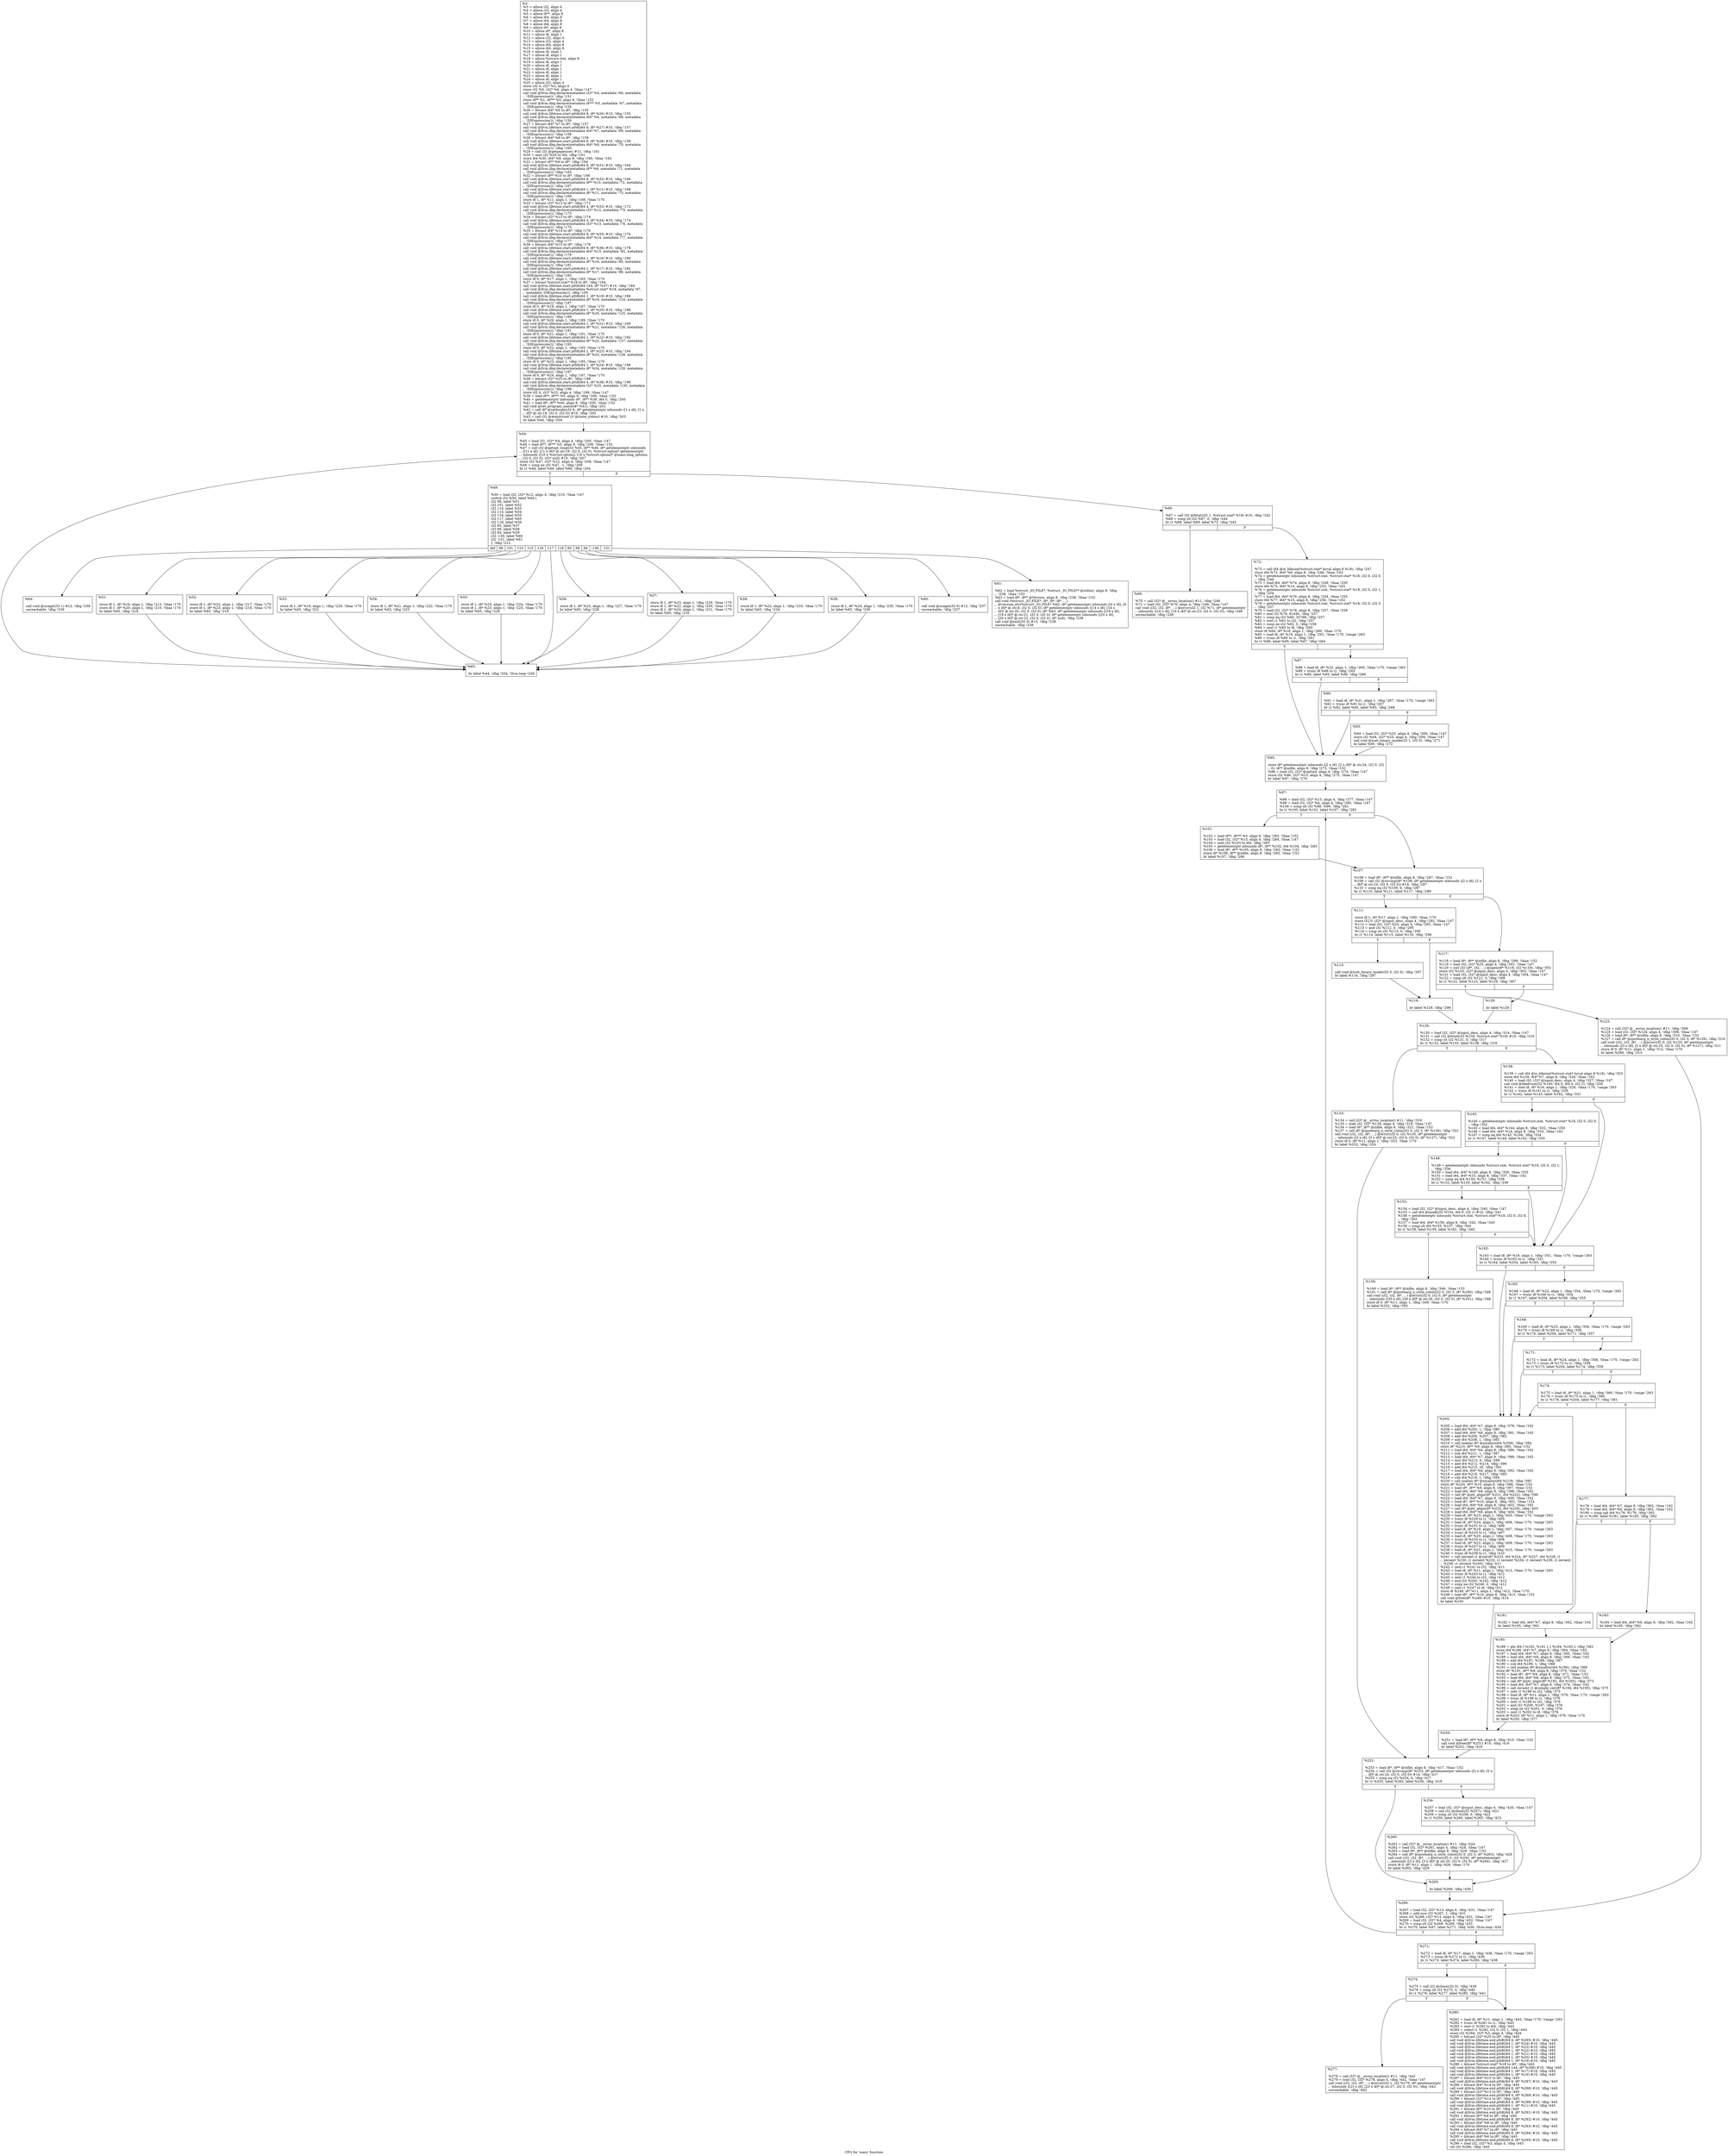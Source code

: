 digraph "CFG for 'main' function" {
	label="CFG for 'main' function";

	Node0x13c5490 [shape=record,label="{%2:\l  %3 = alloca i32, align 4\l  %4 = alloca i32, align 4\l  %5 = alloca i8**, align 8\l  %6 = alloca i64, align 8\l  %7 = alloca i64, align 8\l  %8 = alloca i64, align 8\l  %9 = alloca i8*, align 8\l  %10 = alloca i8*, align 8\l  %11 = alloca i8, align 1\l  %12 = alloca i32, align 4\l  %13 = alloca i32, align 4\l  %14 = alloca i64, align 8\l  %15 = alloca i64, align 8\l  %16 = alloca i8, align 1\l  %17 = alloca i8, align 1\l  %18 = alloca %struct.stat, align 8\l  %19 = alloca i8, align 1\l  %20 = alloca i8, align 1\l  %21 = alloca i8, align 1\l  %22 = alloca i8, align 1\l  %23 = alloca i8, align 1\l  %24 = alloca i8, align 1\l  %25 = alloca i32, align 4\l  store i32 0, i32* %3, align 4\l  store i32 %0, i32* %4, align 4, !tbaa !147\l  call void @llvm.dbg.declare(metadata i32* %4, metadata !66, metadata\l... !DIExpression()), !dbg !151\l  store i8** %1, i8*** %5, align 8, !tbaa !152\l  call void @llvm.dbg.declare(metadata i8*** %5, metadata !67, metadata\l... !DIExpression()), !dbg !154\l  %26 = bitcast i64* %6 to i8*, !dbg !155\l  call void @llvm.lifetime.start.p0i8(i64 8, i8* %26) #10, !dbg !155\l  call void @llvm.dbg.declare(metadata i64* %6, metadata !68, metadata\l... !DIExpression()), !dbg !156\l  %27 = bitcast i64* %7 to i8*, !dbg !157\l  call void @llvm.lifetime.start.p0i8(i64 8, i8* %27) #10, !dbg !157\l  call void @llvm.dbg.declare(metadata i64* %7, metadata !69, metadata\l... !DIExpression()), !dbg !158\l  %28 = bitcast i64* %8 to i8*, !dbg !159\l  call void @llvm.lifetime.start.p0i8(i64 8, i8* %28) #10, !dbg !159\l  call void @llvm.dbg.declare(metadata i64* %8, metadata !70, metadata\l... !DIExpression()), !dbg !160\l  %29 = call i32 @getpagesize() #11, !dbg !161\l  %30 = sext i32 %29 to i64, !dbg !161\l  store i64 %30, i64* %8, align 8, !dbg !160, !tbaa !162\l  %31 = bitcast i8** %9 to i8*, !dbg !164\l  call void @llvm.lifetime.start.p0i8(i64 8, i8* %31) #10, !dbg !164\l  call void @llvm.dbg.declare(metadata i8** %9, metadata !71, metadata\l... !DIExpression()), !dbg !165\l  %32 = bitcast i8** %10 to i8*, !dbg !166\l  call void @llvm.lifetime.start.p0i8(i64 8, i8* %32) #10, !dbg !166\l  call void @llvm.dbg.declare(metadata i8** %10, metadata !72, metadata\l... !DIExpression()), !dbg !167\l  call void @llvm.lifetime.start.p0i8(i64 1, i8* %11) #10, !dbg !168\l  call void @llvm.dbg.declare(metadata i8* %11, metadata !73, metadata\l... !DIExpression()), !dbg !169\l  store i8 1, i8* %11, align 1, !dbg !169, !tbaa !170\l  %33 = bitcast i32* %12 to i8*, !dbg !172\l  call void @llvm.lifetime.start.p0i8(i64 4, i8* %33) #10, !dbg !172\l  call void @llvm.dbg.declare(metadata i32* %12, metadata !75, metadata\l... !DIExpression()), !dbg !173\l  %34 = bitcast i32* %13 to i8*, !dbg !174\l  call void @llvm.lifetime.start.p0i8(i64 4, i8* %34) #10, !dbg !174\l  call void @llvm.dbg.declare(metadata i32* %13, metadata !76, metadata\l... !DIExpression()), !dbg !175\l  %35 = bitcast i64* %14 to i8*, !dbg !176\l  call void @llvm.lifetime.start.p0i8(i64 8, i8* %35) #10, !dbg !176\l  call void @llvm.dbg.declare(metadata i64* %14, metadata !77, metadata\l... !DIExpression()), !dbg !177\l  %36 = bitcast i64* %15 to i8*, !dbg !178\l  call void @llvm.lifetime.start.p0i8(i64 8, i8* %36) #10, !dbg !178\l  call void @llvm.dbg.declare(metadata i64* %15, metadata !82, metadata\l... !DIExpression()), !dbg !179\l  call void @llvm.lifetime.start.p0i8(i64 1, i8* %16) #10, !dbg !180\l  call void @llvm.dbg.declare(metadata i8* %16, metadata !85, metadata\l... !DIExpression()), !dbg !181\l  call void @llvm.lifetime.start.p0i8(i64 1, i8* %17) #10, !dbg !182\l  call void @llvm.dbg.declare(metadata i8* %17, metadata !86, metadata\l... !DIExpression()), !dbg !183\l  store i8 0, i8* %17, align 1, !dbg !183, !tbaa !170\l  %37 = bitcast %struct.stat* %18 to i8*, !dbg !184\l  call void @llvm.lifetime.start.p0i8(i64 144, i8* %37) #10, !dbg !184\l  call void @llvm.dbg.declare(metadata %struct.stat* %18, metadata !87,\l... metadata !DIExpression()), !dbg !185\l  call void @llvm.lifetime.start.p0i8(i64 1, i8* %19) #10, !dbg !186\l  call void @llvm.dbg.declare(metadata i8* %19, metadata !124, metadata\l... !DIExpression()), !dbg !187\l  store i8 0, i8* %19, align 1, !dbg !187, !tbaa !170\l  call void @llvm.lifetime.start.p0i8(i64 1, i8* %20) #10, !dbg !188\l  call void @llvm.dbg.declare(metadata i8* %20, metadata !125, metadata\l... !DIExpression()), !dbg !189\l  store i8 0, i8* %20, align 1, !dbg !189, !tbaa !170\l  call void @llvm.lifetime.start.p0i8(i64 1, i8* %21) #10, !dbg !190\l  call void @llvm.dbg.declare(metadata i8* %21, metadata !126, metadata\l... !DIExpression()), !dbg !191\l  store i8 0, i8* %21, align 1, !dbg !191, !tbaa !170\l  call void @llvm.lifetime.start.p0i8(i64 1, i8* %22) #10, !dbg !192\l  call void @llvm.dbg.declare(metadata i8* %22, metadata !127, metadata\l... !DIExpression()), !dbg !193\l  store i8 0, i8* %22, align 1, !dbg !193, !tbaa !170\l  call void @llvm.lifetime.start.p0i8(i64 1, i8* %23) #10, !dbg !194\l  call void @llvm.dbg.declare(metadata i8* %23, metadata !128, metadata\l... !DIExpression()), !dbg !195\l  store i8 0, i8* %23, align 1, !dbg !195, !tbaa !170\l  call void @llvm.lifetime.start.p0i8(i64 1, i8* %24) #10, !dbg !196\l  call void @llvm.dbg.declare(metadata i8* %24, metadata !129, metadata\l... !DIExpression()), !dbg !197\l  store i8 0, i8* %24, align 1, !dbg !197, !tbaa !170\l  %38 = bitcast i32* %25 to i8*, !dbg !198\l  call void @llvm.lifetime.start.p0i8(i64 4, i8* %38) #10, !dbg !198\l  call void @llvm.dbg.declare(metadata i32* %25, metadata !130, metadata\l... !DIExpression()), !dbg !199\l  store i32 0, i32* %25, align 4, !dbg !199, !tbaa !147\l  %39 = load i8**, i8*** %5, align 8, !dbg !200, !tbaa !152\l  %40 = getelementptr inbounds i8*, i8** %39, i64 0, !dbg !200\l  %41 = load i8*, i8** %40, align 8, !dbg !200, !tbaa !152\l  call void @set_program_name(i8* %41), !dbg !201\l  %42 = call i8* @setlocale(i32 6, i8* getelementptr inbounds ([1 x i8], [1 x\l... i8]* @.str.18, i32 0, i32 0)) #10, !dbg !202\l  %43 = call i32 @atexit(void ()* @close_stdout) #10, !dbg !203\l  br label %44, !dbg !204\l}"];
	Node0x13c5490 -> Node0x13c56c0;
	Node0x13c56c0 [shape=record,label="{%44:\l\l  %45 = load i32, i32* %4, align 4, !dbg !205, !tbaa !147\l  %46 = load i8**, i8*** %5, align 8, !dbg !206, !tbaa !152\l  %47 = call i32 @getopt_long(i32 %45, i8** %46, i8* getelementptr inbounds\l... ([11 x i8], [11 x i8]* @.str.19, i32 0, i32 0), %struct.option* getelementptr\l... inbounds ([10 x %struct.option], [10 x %struct.option]* @main.long_options,\l... i32 0, i32 0), i32* null) #10, !dbg !207\l  store i32 %47, i32* %12, align 4, !dbg !208, !tbaa !147\l  %48 = icmp ne i32 %47, -1, !dbg !209\l  br i1 %48, label %49, label %66, !dbg !204\l|{<s0>T|<s1>F}}"];
	Node0x13c56c0:s0 -> Node0x13c5710;
	Node0x13c56c0:s1 -> Node0x13c5b70;
	Node0x13c5710 [shape=record,label="{%49:\l\l  %50 = load i32, i32* %12, align 4, !dbg !210, !tbaa !147\l  switch i32 %50, label %64 [\l    i32 98, label %51\l    i32 101, label %52\l    i32 110, label %53\l    i32 115, label %54\l    i32 116, label %55\l    i32 117, label %65\l    i32 118, label %56\l    i32 65, label %57\l    i32 69, label %58\l    i32 84, label %59\l    i32 -130, label %60\l    i32 -131, label %61\l  ], !dbg !212\l|{<s0>def|<s1>98|<s2>101|<s3>110|<s4>115|<s5>116|<s6>117|<s7>118|<s8>65|<s9>69|<s10>84|<s11>-130|<s12>-131}}"];
	Node0x13c5710:s0 -> Node0x13c5ad0;
	Node0x13c5710:s1 -> Node0x13c5760;
	Node0x13c5710:s2 -> Node0x13c57b0;
	Node0x13c5710:s3 -> Node0x13c5800;
	Node0x13c5710:s4 -> Node0x13c5850;
	Node0x13c5710:s5 -> Node0x13c58a0;
	Node0x13c5710:s6 -> Node0x13c5b20;
	Node0x13c5710:s7 -> Node0x13c58f0;
	Node0x13c5710:s8 -> Node0x13c5940;
	Node0x13c5710:s9 -> Node0x13c5990;
	Node0x13c5710:s10 -> Node0x13c59e0;
	Node0x13c5710:s11 -> Node0x13c5a30;
	Node0x13c5710:s12 -> Node0x13c5a80;
	Node0x13c5760 [shape=record,label="{%51:\l\l  store i8 1, i8* %19, align 1, !dbg !213, !tbaa !170\l  store i8 1, i8* %20, align 1, !dbg !215, !tbaa !170\l  br label %65, !dbg !216\l}"];
	Node0x13c5760 -> Node0x13c5b20;
	Node0x13c57b0 [shape=record,label="{%52:\l\l  store i8 1, i8* %22, align 1, !dbg !217, !tbaa !170\l  store i8 1, i8* %23, align 1, !dbg !218, !tbaa !170\l  br label %65, !dbg !219\l}"];
	Node0x13c57b0 -> Node0x13c5b20;
	Node0x13c5800 [shape=record,label="{%53:\l\l  store i8 1, i8* %19, align 1, !dbg !220, !tbaa !170\l  br label %65, !dbg !221\l}"];
	Node0x13c5800 -> Node0x13c5b20;
	Node0x13c5850 [shape=record,label="{%54:\l\l  store i8 1, i8* %21, align 1, !dbg !222, !tbaa !170\l  br label %65, !dbg !223\l}"];
	Node0x13c5850 -> Node0x13c5b20;
	Node0x13c58a0 [shape=record,label="{%55:\l\l  store i8 1, i8* %24, align 1, !dbg !224, !tbaa !170\l  store i8 1, i8* %23, align 1, !dbg !225, !tbaa !170\l  br label %65, !dbg !226\l}"];
	Node0x13c58a0 -> Node0x13c5b20;
	Node0x13c58f0 [shape=record,label="{%56:\l\l  store i8 1, i8* %23, align 1, !dbg !227, !tbaa !170\l  br label %65, !dbg !228\l}"];
	Node0x13c58f0 -> Node0x13c5b20;
	Node0x13c5940 [shape=record,label="{%57:\l\l  store i8 1, i8* %23, align 1, !dbg !229, !tbaa !170\l  store i8 1, i8* %22, align 1, !dbg !230, !tbaa !170\l  store i8 1, i8* %24, align 1, !dbg !231, !tbaa !170\l  br label %65, !dbg !232\l}"];
	Node0x13c5940 -> Node0x13c5b20;
	Node0x13c5990 [shape=record,label="{%58:\l\l  store i8 1, i8* %22, align 1, !dbg !233, !tbaa !170\l  br label %65, !dbg !234\l}"];
	Node0x13c5990 -> Node0x13c5b20;
	Node0x13c59e0 [shape=record,label="{%59:\l\l  store i8 1, i8* %24, align 1, !dbg !235, !tbaa !170\l  br label %65, !dbg !236\l}"];
	Node0x13c59e0 -> Node0x13c5b20;
	Node0x13c5a30 [shape=record,label="{%60:\l\l  call void @usage(i32 0) #12, !dbg !237\l  unreachable, !dbg !237\l}"];
	Node0x13c5a80 [shape=record,label="{%61:\l\l  %62 = load %struct._IO_FILE*, %struct._IO_FILE** @stdout, align 8, !dbg\l... !238, !tbaa !152\l  %63 = load i8*, i8** @Version, align 8, !dbg !238, !tbaa !152\l  call void (%struct._IO_FILE*, i8*, i8*, i8*, ...)\l... @version_etc(%struct._IO_FILE* %62, i8* getelementptr inbounds ([4 x i8], [4\l... x i8]* @.str.8, i32 0, i32 0), i8* getelementptr inbounds ([14 x i8], [14 x\l... i8]* @.str.20, i32 0, i32 0), i8* %63, i8* getelementptr inbounds ([18 x i8],\l... [18 x i8]* @.str.21, i32 0, i32 0), i8* getelementptr inbounds ([20 x i8],\l... [20 x i8]* @.str.22, i32 0, i32 0), i8* null), !dbg !238\l  call void @exit(i32 0) #13, !dbg !238\l  unreachable, !dbg !238\l}"];
	Node0x13c5ad0 [shape=record,label="{%64:\l\l  call void @usage(i32 1) #12, !dbg !239\l  unreachable, !dbg !239\l}"];
	Node0x13c5b20 [shape=record,label="{%65:\l\l  br label %44, !dbg !204, !llvm.loop !240\l}"];
	Node0x13c5b20 -> Node0x13c56c0;
	Node0x13c5b70 [shape=record,label="{%66:\l\l  %67 = call i32 @fstat(i32 1, %struct.stat* %18) #10, !dbg !242\l  %68 = icmp slt i32 %67, 0, !dbg !244\l  br i1 %68, label %69, label %72, !dbg !245\l|{<s0>T|<s1>F}}"];
	Node0x13c5b70:s0 -> Node0x13c5bc0;
	Node0x13c5b70:s1 -> Node0x13c5c10;
	Node0x13c5bc0 [shape=record,label="{%69:\l\l  %70 = call i32* @__errno_location() #11, !dbg !246\l  %71 = load i32, i32* %70, align 4, !dbg !246, !tbaa !147\l  call void (i32, i32, i8*, ...) @error(i32 1, i32 %71, i8* getelementptr\l... inbounds ([16 x i8], [16 x i8]* @.str.23, i32 0, i32 0)), !dbg !246\l  unreachable, !dbg !246\l}"];
	Node0x13c5c10 [shape=record,label="{%72:\l\l  %73 = call i64 @io_blksize(%struct.stat* byval align 8 %18), !dbg !247\l  store i64 %73, i64* %6, align 8, !dbg !248, !tbaa !162\l  %74 = getelementptr inbounds %struct.stat, %struct.stat* %18, i32 0, i32 0,\l... !dbg !249\l  %75 = load i64, i64* %74, align 8, !dbg !249, !tbaa !250\l  store i64 %75, i64* %14, align 8, !dbg !253, !tbaa !162\l  %76 = getelementptr inbounds %struct.stat, %struct.stat* %18, i32 0, i32 1,\l... !dbg !254\l  %77 = load i64, i64* %76, align 8, !dbg !254, !tbaa !255\l  store i64 %77, i64* %15, align 8, !dbg !256, !tbaa !162\l  %78 = getelementptr inbounds %struct.stat, %struct.stat* %18, i32 0, i32 3,\l... !dbg !257\l  %79 = load i32, i32* %78, align 8, !dbg !257, !tbaa !258\l  %80 = and i32 %79, 61440, !dbg !257\l  %81 = icmp eq i32 %80, 32768, !dbg !257\l  %82 = zext i1 %81 to i32, !dbg !257\l  %83 = icmp ne i32 %82, 0, !dbg !259\l  %84 = zext i1 %83 to i8, !dbg !260\l  store i8 %84, i8* %16, align 1, !dbg !260, !tbaa !170\l  %85 = load i8, i8* %19, align 1, !dbg !261, !tbaa !170, !range !263\l  %86 = trunc i8 %85 to i1, !dbg !261\l  br i1 %86, label %95, label %87, !dbg !264\l|{<s0>T|<s1>F}}"];
	Node0x13c5c10:s0 -> Node0x13c5d50;
	Node0x13c5c10:s1 -> Node0x13c5c60;
	Node0x13c5c60 [shape=record,label="{%87:\l\l  %88 = load i8, i8* %22, align 1, !dbg !265, !tbaa !170, !range !263\l  %89 = trunc i8 %88 to i1, !dbg !265\l  br i1 %89, label %95, label %90, !dbg !266\l|{<s0>T|<s1>F}}"];
	Node0x13c5c60:s0 -> Node0x13c5d50;
	Node0x13c5c60:s1 -> Node0x13c5cb0;
	Node0x13c5cb0 [shape=record,label="{%90:\l\l  %91 = load i8, i8* %21, align 1, !dbg !267, !tbaa !170, !range !263\l  %92 = trunc i8 %91 to i1, !dbg !267\l  br i1 %92, label %95, label %93, !dbg !268\l|{<s0>T|<s1>F}}"];
	Node0x13c5cb0:s0 -> Node0x13c5d50;
	Node0x13c5cb0:s1 -> Node0x13c5d00;
	Node0x13c5d00 [shape=record,label="{%93:\l\l  %94 = load i32, i32* %25, align 4, !dbg !269, !tbaa !147\l  store i32 %94, i32* %25, align 4, !dbg !269, !tbaa !147\l  call void @xset_binary_mode(i32 1, i32 0), !dbg !271\l  br label %95, !dbg !272\l}"];
	Node0x13c5d00 -> Node0x13c5d50;
	Node0x13c5d50 [shape=record,label="{%95:\l\l  store i8* getelementptr inbounds ([2 x i8], [2 x i8]* @.str.24, i32 0, i32\l... 0), i8** @infile, align 8, !dbg !273, !tbaa !152\l  %96 = load i32, i32* @optind, align 4, !dbg !274, !tbaa !147\l  store i32 %96, i32* %13, align 4, !dbg !275, !tbaa !147\l  br label %97, !dbg !276\l}"];
	Node0x13c5d50 -> Node0x13c5da0;
	Node0x13c5da0 [shape=record,label="{%97:\l\l  %98 = load i32, i32* %13, align 4, !dbg !277, !tbaa !147\l  %99 = load i32, i32* %4, align 4, !dbg !280, !tbaa !147\l  %100 = icmp slt i32 %98, %99, !dbg !281\l  br i1 %100, label %101, label %107, !dbg !282\l|{<s0>T|<s1>F}}"];
	Node0x13c5da0:s0 -> Node0x13c5df0;
	Node0x13c5da0:s1 -> Node0x13c5e40;
	Node0x13c5df0 [shape=record,label="{%101:\l\l  %102 = load i8**, i8*** %5, align 8, !dbg !283, !tbaa !152\l  %103 = load i32, i32* %13, align 4, !dbg !284, !tbaa !147\l  %104 = sext i32 %103 to i64, !dbg !283\l  %105 = getelementptr inbounds i8*, i8** %102, i64 %104, !dbg !283\l  %106 = load i8*, i8** %105, align 8, !dbg !283, !tbaa !152\l  store i8* %106, i8** @infile, align 8, !dbg !285, !tbaa !152\l  br label %107, !dbg !286\l}"];
	Node0x13c5df0 -> Node0x13c5e40;
	Node0x13c5e40 [shape=record,label="{%107:\l\l  %108 = load i8*, i8** @infile, align 8, !dbg !287, !tbaa !152\l  %109 = call i32 @strcmp(i8* %108, i8* getelementptr inbounds ([2 x i8], [2 x\l... i8]* @.str.24, i32 0, i32 0)) #14, !dbg !287\l  %110 = icmp eq i32 %109, 0, !dbg !287\l  br i1 %110, label %111, label %117, !dbg !289\l|{<s0>T|<s1>F}}"];
	Node0x13c5e40:s0 -> Node0x13c5e90;
	Node0x13c5e40:s1 -> Node0x13c5f80;
	Node0x13c5e90 [shape=record,label="{%111:\l\l  store i8 1, i8* %17, align 1, !dbg !290, !tbaa !170\l  store i32 0, i32* @input_desc, align 4, !dbg !292, !tbaa !147\l  %112 = load i32, i32* %25, align 4, !dbg !293, !tbaa !147\l  %113 = and i32 %112, 0, !dbg !295\l  %114 = icmp ne i32 %113, 0, !dbg !295\l  br i1 %114, label %115, label %116, !dbg !296\l|{<s0>T|<s1>F}}"];
	Node0x13c5e90:s0 -> Node0x13c5ee0;
	Node0x13c5e90:s1 -> Node0x13c5f30;
	Node0x13c5ee0 [shape=record,label="{%115:\l\l  call void @xset_binary_mode(i32 0, i32 0), !dbg !297\l  br label %116, !dbg !297\l}"];
	Node0x13c5ee0 -> Node0x13c5f30;
	Node0x13c5f30 [shape=record,label="{%116:\l\l  br label %129, !dbg !298\l}"];
	Node0x13c5f30 -> Node0x13c6070;
	Node0x13c5f80 [shape=record,label="{%117:\l\l  %118 = load i8*, i8** @infile, align 8, !dbg !299, !tbaa !152\l  %119 = load i32, i32* %25, align 4, !dbg !301, !tbaa !147\l  %120 = call i32 (i8*, i32, ...) @open(i8* %118, i32 %119), !dbg !302\l  store i32 %120, i32* @input_desc, align 4, !dbg !303, !tbaa !147\l  %121 = load i32, i32* @input_desc, align 4, !dbg !304, !tbaa !147\l  %122 = icmp slt i32 %121, 0, !dbg !306\l  br i1 %122, label %123, label %128, !dbg !307\l|{<s0>T|<s1>F}}"];
	Node0x13c5f80:s0 -> Node0x13c5fd0;
	Node0x13c5f80:s1 -> Node0x13c6020;
	Node0x13c5fd0 [shape=record,label="{%123:\l\l  %124 = call i32* @__errno_location() #11, !dbg !308\l  %125 = load i32, i32* %124, align 4, !dbg !308, !tbaa !147\l  %126 = load i8*, i8** @infile, align 8, !dbg !310, !tbaa !152\l  %127 = call i8* @quotearg_n_style_colon(i32 0, i32 3, i8* %126), !dbg !310\l  call void (i32, i32, i8*, ...) @error(i32 0, i32 %125, i8* getelementptr\l... inbounds ([3 x i8], [3 x i8]* @.str.25, i32 0, i32 0), i8* %127), !dbg !311\l  store i8 0, i8* %11, align 1, !dbg !312, !tbaa !170\l  br label %266, !dbg !313\l}"];
	Node0x13c5fd0 -> Node0x13c6750;
	Node0x13c6020 [shape=record,label="{%128:\l\l  br label %129\l}"];
	Node0x13c6020 -> Node0x13c6070;
	Node0x13c6070 [shape=record,label="{%129:\l\l  %130 = load i32, i32* @input_desc, align 4, !dbg !314, !tbaa !147\l  %131 = call i32 @fstat(i32 %130, %struct.stat* %18) #10, !dbg !316\l  %132 = icmp slt i32 %131, 0, !dbg !317\l  br i1 %132, label %133, label %138, !dbg !318\l|{<s0>T|<s1>F}}"];
	Node0x13c6070:s0 -> Node0x13c60c0;
	Node0x13c6070:s1 -> Node0x13c6110;
	Node0x13c60c0 [shape=record,label="{%133:\l\l  %134 = call i32* @__errno_location() #11, !dbg !319\l  %135 = load i32, i32* %134, align 4, !dbg !319, !tbaa !147\l  %136 = load i8*, i8** @infile, align 8, !dbg !321, !tbaa !152\l  %137 = call i8* @quotearg_n_style_colon(i32 0, i32 3, i8* %136), !dbg !321\l  call void (i32, i32, i8*, ...) @error(i32 0, i32 %135, i8* getelementptr\l... inbounds ([3 x i8], [3 x i8]* @.str.25, i32 0, i32 0), i8* %137), !dbg !322\l  store i8 0, i8* %11, align 1, !dbg !323, !tbaa !170\l  br label %252, !dbg !324\l}"];
	Node0x13c60c0 -> Node0x13c6610;
	Node0x13c6110 [shape=record,label="{%138:\l\l  %139 = call i64 @io_blksize(%struct.stat* byval align 8 %18), !dbg !325\l  store i64 %139, i64* %7, align 8, !dbg !326, !tbaa !162\l  %140 = load i32, i32* @input_desc, align 4, !dbg !327, !tbaa !147\l  call void @fdadvise(i32 %140, i64 0, i64 0, i32 2), !dbg !328\l  %141 = load i8, i8* %16, align 1, !dbg !329, !tbaa !170, !range !263\l  %142 = trunc i8 %141 to i1, !dbg !329\l  br i1 %142, label %143, label %162, !dbg !331\l|{<s0>T|<s1>F}}"];
	Node0x13c6110:s0 -> Node0x13c6160;
	Node0x13c6110:s1 -> Node0x13c62a0;
	Node0x13c6160 [shape=record,label="{%143:\l\l  %144 = getelementptr inbounds %struct.stat, %struct.stat* %18, i32 0, i32 0,\l... !dbg !332\l  %145 = load i64, i64* %144, align 8, !dbg !332, !tbaa !250\l  %146 = load i64, i64* %14, align 8, !dbg !333, !tbaa !162\l  %147 = icmp eq i64 %145, %146, !dbg !334\l  br i1 %147, label %148, label %162, !dbg !335\l|{<s0>T|<s1>F}}"];
	Node0x13c6160:s0 -> Node0x13c61b0;
	Node0x13c6160:s1 -> Node0x13c62a0;
	Node0x13c61b0 [shape=record,label="{%148:\l\l  %149 = getelementptr inbounds %struct.stat, %struct.stat* %18, i32 0, i32 1,\l... !dbg !336\l  %150 = load i64, i64* %149, align 8, !dbg !336, !tbaa !255\l  %151 = load i64, i64* %15, align 8, !dbg !337, !tbaa !162\l  %152 = icmp eq i64 %150, %151, !dbg !338\l  br i1 %152, label %153, label %162, !dbg !339\l|{<s0>T|<s1>F}}"];
	Node0x13c61b0:s0 -> Node0x13c6200;
	Node0x13c61b0:s1 -> Node0x13c62a0;
	Node0x13c6200 [shape=record,label="{%153:\l\l  %154 = load i32, i32* @input_desc, align 4, !dbg !340, !tbaa !147\l  %155 = call i64 @lseek(i32 %154, i64 0, i32 1) #10, !dbg !341\l  %156 = getelementptr inbounds %struct.stat, %struct.stat* %18, i32 0, i32 8,\l... !dbg !342\l  %157 = load i64, i64* %156, align 8, !dbg !342, !tbaa !343\l  %158 = icmp slt i64 %155, %157, !dbg !344\l  br i1 %158, label %159, label %162, !dbg !345\l|{<s0>T|<s1>F}}"];
	Node0x13c6200:s0 -> Node0x13c6250;
	Node0x13c6200:s1 -> Node0x13c62a0;
	Node0x13c6250 [shape=record,label="{%159:\l\l  %160 = load i8*, i8** @infile, align 8, !dbg !346, !tbaa !152\l  %161 = call i8* @quotearg_n_style_colon(i32 0, i32 3, i8* %160), !dbg !346\l  call void (i32, i32, i8*, ...) @error(i32 0, i32 0, i8* getelementptr\l... inbounds ([30 x i8], [30 x i8]* @.str.26, i32 0, i32 0), i8* %161), !dbg !348\l  store i8 0, i8* %11, align 1, !dbg !349, !tbaa !170\l  br label %252, !dbg !350\l}"];
	Node0x13c6250 -> Node0x13c6610;
	Node0x13c62a0 [shape=record,label="{%162:\l\l  %163 = load i8, i8* %19, align 1, !dbg !351, !tbaa !170, !range !263\l  %164 = trunc i8 %163 to i1, !dbg !351\l  br i1 %164, label %204, label %165, !dbg !353\l|{<s0>T|<s1>F}}"];
	Node0x13c62a0:s0 -> Node0x13c6570;
	Node0x13c62a0:s1 -> Node0x13c62f0;
	Node0x13c62f0 [shape=record,label="{%165:\l\l  %166 = load i8, i8* %22, align 1, !dbg !354, !tbaa !170, !range !263\l  %167 = trunc i8 %166 to i1, !dbg !354\l  br i1 %167, label %204, label %168, !dbg !355\l|{<s0>T|<s1>F}}"];
	Node0x13c62f0:s0 -> Node0x13c6570;
	Node0x13c62f0:s1 -> Node0x13c6340;
	Node0x13c6340 [shape=record,label="{%168:\l\l  %169 = load i8, i8* %23, align 1, !dbg !356, !tbaa !170, !range !263\l  %170 = trunc i8 %169 to i1, !dbg !356\l  br i1 %170, label %204, label %171, !dbg !357\l|{<s0>T|<s1>F}}"];
	Node0x13c6340:s0 -> Node0x13c6570;
	Node0x13c6340:s1 -> Node0x13c6390;
	Node0x13c6390 [shape=record,label="{%171:\l\l  %172 = load i8, i8* %24, align 1, !dbg !358, !tbaa !170, !range !263\l  %173 = trunc i8 %172 to i1, !dbg !358\l  br i1 %173, label %204, label %174, !dbg !359\l|{<s0>T|<s1>F}}"];
	Node0x13c6390:s0 -> Node0x13c6570;
	Node0x13c6390:s1 -> Node0x13c63e0;
	Node0x13c63e0 [shape=record,label="{%174:\l\l  %175 = load i8, i8* %21, align 1, !dbg !360, !tbaa !170, !range !263\l  %176 = trunc i8 %175 to i1, !dbg !360\l  br i1 %176, label %204, label %177, !dbg !361\l|{<s0>T|<s1>F}}"];
	Node0x13c63e0:s0 -> Node0x13c6570;
	Node0x13c63e0:s1 -> Node0x13c6430;
	Node0x13c6430 [shape=record,label="{%177:\l\l  %178 = load i64, i64* %7, align 8, !dbg !362, !tbaa !162\l  %179 = load i64, i64* %6, align 8, !dbg !362, !tbaa !162\l  %180 = icmp ugt i64 %178, %179, !dbg !362\l  br i1 %180, label %181, label %183, !dbg !362\l|{<s0>T|<s1>F}}"];
	Node0x13c6430:s0 -> Node0x13c6480;
	Node0x13c6430:s1 -> Node0x13c64d0;
	Node0x13c6480 [shape=record,label="{%181:\l\l  %182 = load i64, i64* %7, align 8, !dbg !362, !tbaa !162\l  br label %185, !dbg !362\l}"];
	Node0x13c6480 -> Node0x13c6520;
	Node0x13c64d0 [shape=record,label="{%183:\l\l  %184 = load i64, i64* %6, align 8, !dbg !362, !tbaa !162\l  br label %185, !dbg !362\l}"];
	Node0x13c64d0 -> Node0x13c6520;
	Node0x13c6520 [shape=record,label="{%185:\l\l  %186 = phi i64 [ %182, %181 ], [ %184, %183 ], !dbg !362\l  store i64 %186, i64* %7, align 8, !dbg !364, !tbaa !162\l  %187 = load i64, i64* %7, align 8, !dbg !365, !tbaa !162\l  %188 = load i64, i64* %8, align 8, !dbg !366, !tbaa !162\l  %189 = add i64 %187, %188, !dbg !367\l  %190 = sub i64 %189, 1, !dbg !368\l  %191 = call noalias i8* @xmalloc(i64 %190), !dbg !369\l  store i8* %191, i8** %9, align 8, !dbg !370, !tbaa !152\l  %192 = load i8*, i8** %9, align 8, !dbg !371, !tbaa !152\l  %193 = load i64, i64* %8, align 8, !dbg !372, !tbaa !162\l  %194 = call i8* @ptr_align(i8* %192, i64 %193), !dbg !373\l  %195 = load i64, i64* %7, align 8, !dbg !374, !tbaa !162\l  %196 = call zeroext i1 @simple_cat(i8* %194, i64 %195), !dbg !375\l  %197 = zext i1 %196 to i32, !dbg !375\l  %198 = load i8, i8* %11, align 1, !dbg !376, !tbaa !170, !range !263\l  %199 = trunc i8 %198 to i1, !dbg !376\l  %200 = zext i1 %199 to i32, !dbg !376\l  %201 = and i32 %200, %197, !dbg !376\l  %202 = icmp ne i32 %201, 0, !dbg !376\l  %203 = zext i1 %202 to i8, !dbg !376\l  store i8 %203, i8* %11, align 1, !dbg !376, !tbaa !170\l  br label %250, !dbg !377\l}"];
	Node0x13c6520 -> Node0x13c65c0;
	Node0x13c6570 [shape=record,label="{%204:\l\l  %205 = load i64, i64* %7, align 8, !dbg !378, !tbaa !162\l  %206 = add i64 %205, 1, !dbg !380\l  %207 = load i64, i64* %8, align 8, !dbg !381, !tbaa !162\l  %208 = add i64 %206, %207, !dbg !382\l  %209 = sub i64 %208, 1, !dbg !383\l  %210 = call noalias i8* @xmalloc(i64 %209), !dbg !384\l  store i8* %210, i8** %9, align 8, !dbg !385, !tbaa !152\l  %211 = load i64, i64* %6, align 8, !dbg !386, !tbaa !162\l  %212 = sub i64 %211, 1, !dbg !387\l  %213 = load i64, i64* %7, align 8, !dbg !388, !tbaa !162\l  %214 = mul i64 %213, 4, !dbg !389\l  %215 = add i64 %212, %214, !dbg !390\l  %216 = add i64 %215, 20, !dbg !391\l  %217 = load i64, i64* %8, align 8, !dbg !392, !tbaa !162\l  %218 = add i64 %216, %217, !dbg !393\l  %219 = sub i64 %218, 1, !dbg !394\l  %220 = call noalias i8* @xmalloc(i64 %219), !dbg !395\l  store i8* %220, i8** %10, align 8, !dbg !396, !tbaa !152\l  %221 = load i8*, i8** %9, align 8, !dbg !397, !tbaa !152\l  %222 = load i64, i64* %8, align 8, !dbg !398, !tbaa !162\l  %223 = call i8* @ptr_align(i8* %221, i64 %222), !dbg !399\l  %224 = load i64, i64* %7, align 8, !dbg !400, !tbaa !162\l  %225 = load i8*, i8** %10, align 8, !dbg !401, !tbaa !152\l  %226 = load i64, i64* %8, align 8, !dbg !402, !tbaa !162\l  %227 = call i8* @ptr_align(i8* %225, i64 %226), !dbg !403\l  %228 = load i64, i64* %6, align 8, !dbg !404, !tbaa !162\l  %229 = load i8, i8* %23, align 1, !dbg !405, !tbaa !170, !range !263\l  %230 = trunc i8 %229 to i1, !dbg !405\l  %231 = load i8, i8* %24, align 1, !dbg !406, !tbaa !170, !range !263\l  %232 = trunc i8 %231 to i1, !dbg !406\l  %233 = load i8, i8* %19, align 1, !dbg !407, !tbaa !170, !range !263\l  %234 = trunc i8 %233 to i1, !dbg !407\l  %235 = load i8, i8* %20, align 1, !dbg !408, !tbaa !170, !range !263\l  %236 = trunc i8 %235 to i1, !dbg !408\l  %237 = load i8, i8* %22, align 1, !dbg !409, !tbaa !170, !range !263\l  %238 = trunc i8 %237 to i1, !dbg !409\l  %239 = load i8, i8* %21, align 1, !dbg !410, !tbaa !170, !range !263\l  %240 = trunc i8 %239 to i1, !dbg !410\l  %241 = call zeroext i1 @cat(i8* %223, i64 %224, i8* %227, i64 %228, i1\l... zeroext %230, i1 zeroext %232, i1 zeroext %234, i1 zeroext %236, i1 zeroext\l... %238, i1 zeroext %240), !dbg !411\l  %242 = zext i1 %241 to i32, !dbg !411\l  %243 = load i8, i8* %11, align 1, !dbg !412, !tbaa !170, !range !263\l  %244 = trunc i8 %243 to i1, !dbg !412\l  %245 = zext i1 %244 to i32, !dbg !412\l  %246 = and i32 %245, %242, !dbg !412\l  %247 = icmp ne i32 %246, 0, !dbg !412\l  %248 = zext i1 %247 to i8, !dbg !412\l  store i8 %248, i8* %11, align 1, !dbg !412, !tbaa !170\l  %249 = load i8*, i8** %10, align 8, !dbg !413, !tbaa !152\l  call void @free(i8* %249) #10, !dbg !414\l  br label %250\l}"];
	Node0x13c6570 -> Node0x13c65c0;
	Node0x13c65c0 [shape=record,label="{%250:\l\l  %251 = load i8*, i8** %9, align 8, !dbg !415, !tbaa !152\l  call void @free(i8* %251) #10, !dbg !416\l  br label %252, !dbg !416\l}"];
	Node0x13c65c0 -> Node0x13c6610;
	Node0x13c6610 [shape=record,label="{%252:\l\l  %253 = load i8*, i8** @infile, align 8, !dbg !417, !tbaa !152\l  %254 = call i32 @strcmp(i8* %253, i8* getelementptr inbounds ([2 x i8], [2 x\l... i8]* @.str.24, i32 0, i32 0)) #14, !dbg !417\l  %255 = icmp eq i32 %254, 0, !dbg !417\l  br i1 %255, label %265, label %256, !dbg !419\l|{<s0>T|<s1>F}}"];
	Node0x13c6610:s0 -> Node0x13c6700;
	Node0x13c6610:s1 -> Node0x13c6660;
	Node0x13c6660 [shape=record,label="{%256:\l\l  %257 = load i32, i32* @input_desc, align 4, !dbg !420, !tbaa !147\l  %258 = call i32 @close(i32 %257), !dbg !421\l  %259 = icmp slt i32 %258, 0, !dbg !422\l  br i1 %259, label %260, label %265, !dbg !423\l|{<s0>T|<s1>F}}"];
	Node0x13c6660:s0 -> Node0x13c66b0;
	Node0x13c6660:s1 -> Node0x13c6700;
	Node0x13c66b0 [shape=record,label="{%260:\l\l  %261 = call i32* @__errno_location() #11, !dbg !424\l  %262 = load i32, i32* %261, align 4, !dbg !424, !tbaa !147\l  %263 = load i8*, i8** @infile, align 8, !dbg !426, !tbaa !152\l  %264 = call i8* @quotearg_n_style_colon(i32 0, i32 3, i8* %263), !dbg !426\l  call void (i32, i32, i8*, ...) @error(i32 0, i32 %262, i8* getelementptr\l... inbounds ([3 x i8], [3 x i8]* @.str.25, i32 0, i32 0), i8* %264), !dbg !427\l  store i8 0, i8* %11, align 1, !dbg !428, !tbaa !170\l  br label %265, !dbg !429\l}"];
	Node0x13c66b0 -> Node0x13c6700;
	Node0x13c6700 [shape=record,label="{%265:\l\l  br label %266, !dbg !430\l}"];
	Node0x13c6700 -> Node0x13c6750;
	Node0x13c6750 [shape=record,label="{%266:\l\l  %267 = load i32, i32* %13, align 4, !dbg !431, !tbaa !147\l  %268 = add nsw i32 %267, 1, !dbg !431\l  store i32 %268, i32* %13, align 4, !dbg !431, !tbaa !147\l  %269 = load i32, i32* %4, align 4, !dbg !432, !tbaa !147\l  %270 = icmp slt i32 %268, %269, !dbg !433\l  br i1 %270, label %97, label %271, !dbg !430, !llvm.loop !434\l|{<s0>T|<s1>F}}"];
	Node0x13c6750:s0 -> Node0x13c5da0;
	Node0x13c6750:s1 -> Node0x13c67a0;
	Node0x13c67a0 [shape=record,label="{%271:\l\l  %272 = load i8, i8* %17, align 1, !dbg !436, !tbaa !170, !range !263\l  %273 = trunc i8 %272 to i1, !dbg !436\l  br i1 %273, label %274, label %280, !dbg !438\l|{<s0>T|<s1>F}}"];
	Node0x13c67a0:s0 -> Node0x13c67f0;
	Node0x13c67a0:s1 -> Node0x13c6890;
	Node0x13c67f0 [shape=record,label="{%274:\l\l  %275 = call i32 @close(i32 0), !dbg !439\l  %276 = icmp slt i32 %275, 0, !dbg !440\l  br i1 %276, label %277, label %280, !dbg !441\l|{<s0>T|<s1>F}}"];
	Node0x13c67f0:s0 -> Node0x13c6840;
	Node0x13c67f0:s1 -> Node0x13c6890;
	Node0x13c6840 [shape=record,label="{%277:\l\l  %278 = call i32* @__errno_location() #11, !dbg !442\l  %279 = load i32, i32* %278, align 4, !dbg !442, !tbaa !147\l  call void (i32, i32, i8*, ...) @error(i32 1, i32 %279, i8* getelementptr\l... inbounds ([23 x i8], [23 x i8]* @.str.27, i32 0, i32 0)), !dbg !442\l  unreachable, !dbg !442\l}"];
	Node0x13c6890 [shape=record,label="{%280:\l\l  %281 = load i8, i8* %11, align 1, !dbg !443, !tbaa !170, !range !263\l  %282 = trunc i8 %281 to i1, !dbg !443\l  %283 = zext i1 %282 to i64, !dbg !443\l  %284 = select i1 %282, i32 0, i32 1, !dbg !443\l  store i32 %284, i32* %3, align 4, !dbg !444\l  %285 = bitcast i32* %25 to i8*, !dbg !445\l  call void @llvm.lifetime.end.p0i8(i64 4, i8* %285) #10, !dbg !445\l  call void @llvm.lifetime.end.p0i8(i64 1, i8* %24) #10, !dbg !445\l  call void @llvm.lifetime.end.p0i8(i64 1, i8* %23) #10, !dbg !445\l  call void @llvm.lifetime.end.p0i8(i64 1, i8* %22) #10, !dbg !445\l  call void @llvm.lifetime.end.p0i8(i64 1, i8* %21) #10, !dbg !445\l  call void @llvm.lifetime.end.p0i8(i64 1, i8* %20) #10, !dbg !445\l  call void @llvm.lifetime.end.p0i8(i64 1, i8* %19) #10, !dbg !445\l  %286 = bitcast %struct.stat* %18 to i8*, !dbg !445\l  call void @llvm.lifetime.end.p0i8(i64 144, i8* %286) #10, !dbg !445\l  call void @llvm.lifetime.end.p0i8(i64 1, i8* %17) #10, !dbg !445\l  call void @llvm.lifetime.end.p0i8(i64 1, i8* %16) #10, !dbg !445\l  %287 = bitcast i64* %15 to i8*, !dbg !445\l  call void @llvm.lifetime.end.p0i8(i64 8, i8* %287) #10, !dbg !445\l  %288 = bitcast i64* %14 to i8*, !dbg !445\l  call void @llvm.lifetime.end.p0i8(i64 8, i8* %288) #10, !dbg !445\l  %289 = bitcast i32* %13 to i8*, !dbg !445\l  call void @llvm.lifetime.end.p0i8(i64 4, i8* %289) #10, !dbg !445\l  %290 = bitcast i32* %12 to i8*, !dbg !445\l  call void @llvm.lifetime.end.p0i8(i64 4, i8* %290) #10, !dbg !445\l  call void @llvm.lifetime.end.p0i8(i64 1, i8* %11) #10, !dbg !445\l  %291 = bitcast i8** %10 to i8*, !dbg !445\l  call void @llvm.lifetime.end.p0i8(i64 8, i8* %291) #10, !dbg !445\l  %292 = bitcast i8** %9 to i8*, !dbg !445\l  call void @llvm.lifetime.end.p0i8(i64 8, i8* %292) #10, !dbg !445\l  %293 = bitcast i64* %8 to i8*, !dbg !445\l  call void @llvm.lifetime.end.p0i8(i64 8, i8* %293) #10, !dbg !445\l  %294 = bitcast i64* %7 to i8*, !dbg !445\l  call void @llvm.lifetime.end.p0i8(i64 8, i8* %294) #10, !dbg !445\l  %295 = bitcast i64* %6 to i8*, !dbg !445\l  call void @llvm.lifetime.end.p0i8(i64 8, i8* %295) #10, !dbg !445\l  %296 = load i32, i32* %3, align 4, !dbg !445\l  ret i32 %296, !dbg !445\l}"];
}
